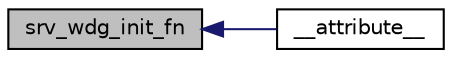digraph "srv_wdg_init_fn"
{
 // INTERACTIVE_SVG=YES
  edge [fontname="Helvetica",fontsize="10",labelfontname="Helvetica",labelfontsize="10"];
  node [fontname="Helvetica",fontsize="10",shape=record];
  rankdir="LR";
  Node1 [label="srv_wdg_init_fn",height=0.2,width=0.4,color="black", fillcolor="grey75", style="filled", fontcolor="black"];
  Node1 -> Node2 [dir="back",color="midnightblue",fontsize="10",style="solid",fontname="Helvetica"];
  Node2 [label="__attribute__",height=0.2,width=0.4,color="black", fillcolor="white", style="filled",URL="$d9/d73/a00060.html#a2068c3c2584547dbc1c8b9bca2d55b18",tooltip="Watchdog tunning timeout function. "];
}
